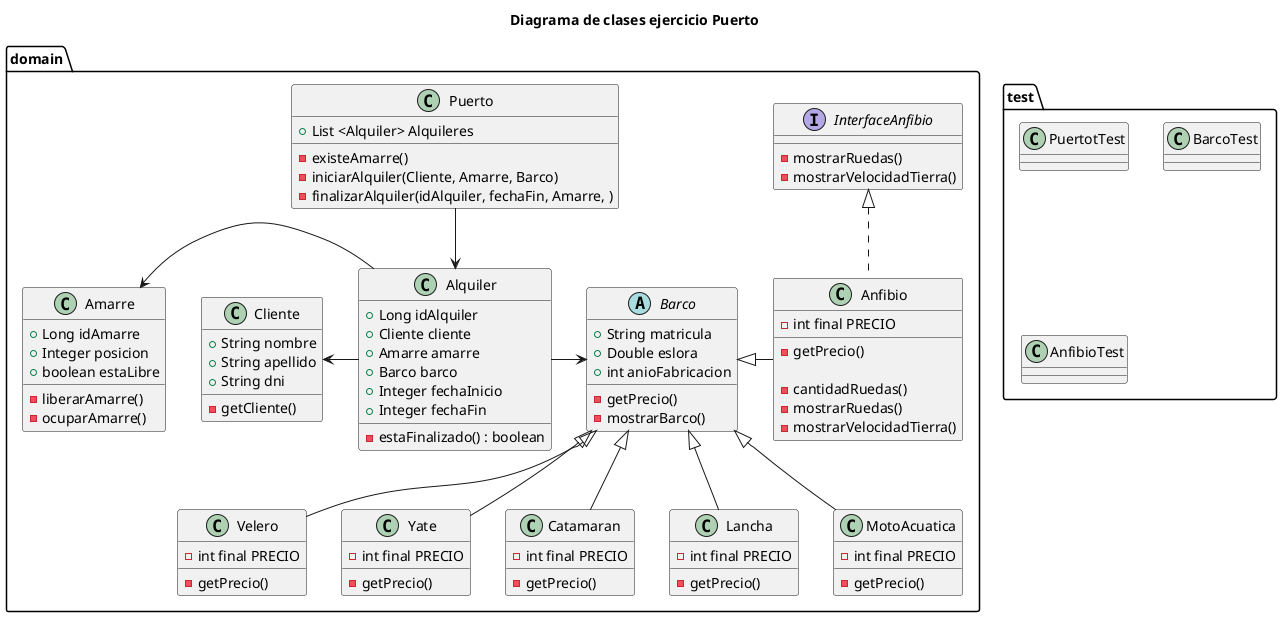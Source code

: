 @startuml

title Diagrama de clases ejercicio Puerto


package domain{

	class Puerto {
	+List <Alquiler> Alquileres
	
	-existeAmarre()
	-iniciarAlquiler(Cliente, Amarre, Barco)
	-finalizarAlquiler(idAlquiler, fechaFin, Amarre, )
	}

	class Alquiler {
	+Long idAlquiler
	+Cliente cliente
	+Amarre amarre
	+Barco barco
	+Integer fechaInicio
	+Integer fechaFin
	
	-estaFinalizado() : boolean
	}

	class Amarre {
	+Long idAmarre
	+Integer posicion
	+boolean estaLibre
	
	-liberarAmarre()
	-ocuparAmarre()
	}

	class Cliente {
	+String nombre
	+String apellido
	+String dni
	
	-getCliente()
	}

	abstract class Barco {
	+String matricula
	+Double eslora
	+int anioFabricacion
	
	-getPrecio()
	-mostrarBarco()
	}
	

	
	class Velero{
	-int final PRECIO
	-getPrecio()
	}
	
		class Yate{
	-int final PRECIO
	-getPrecio()
	}
	
		class Catamaran{
	-int final PRECIO
	-getPrecio()
	}
	
		class Lancha{
	-int final PRECIO
	-getPrecio()
	}
	
		class MotoAcuatica{
	-int final PRECIO
	-getPrecio()
	}
	
		class Anfibio{
	-int final PRECIO
	-getPrecio()
	
	-cantidadRuedas()
	-mostrarRuedas()
	-mostrarVelocidadTierra()
	}
	
		interface  InterfaceAnfibio{
	-mostrarRuedas()
	-mostrarVelocidadTierra()

	}
	
}

	package test{
	class PuertotTest
	class BarcoTest
	class AnfibioTest
	}
	
	
	
Puerto --> Alquiler
Alquiler -left-> Amarre
Alquiler -left-> Cliente
Alquiler -right-> Barco

Barco <|-- Velero
Barco <|-- Yate
Barco <|-- Catamaran
Barco <|-- Lancha
Barco <|-right- Anfibio
Barco <|-- MotoAcuatica

InterfaceAnfibio <|.. Anfibio



@enduml